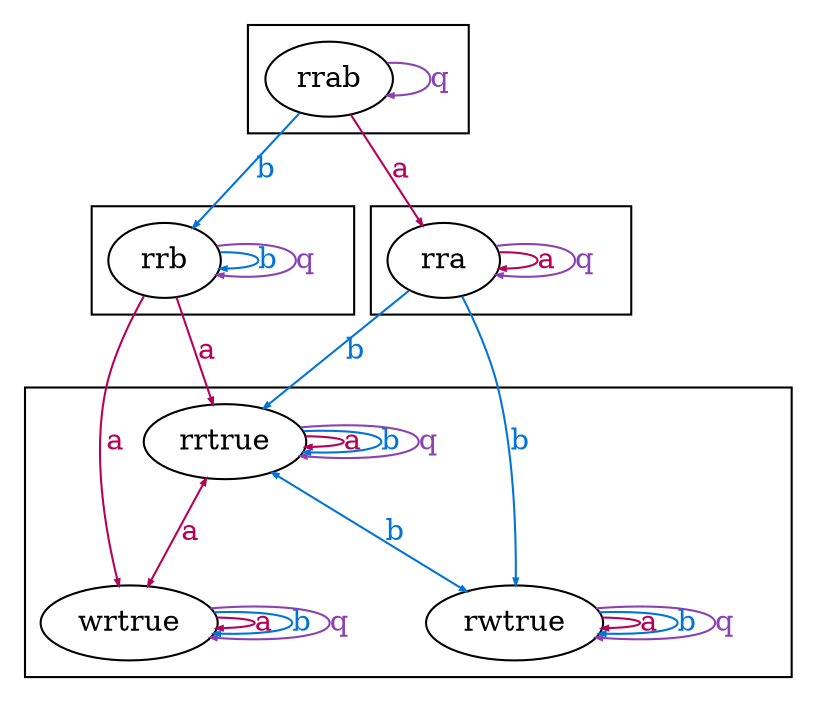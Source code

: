 digraph G {
  edge[arrowsize=0.3];

  subgraph cluster_b {
    rrb;
  }

  subgraph cluster_true {
    wrtrue;
    rwtrue;
    rrtrue;
  }

  subgraph cluster_ab {
    rrab;
  }

  subgraph cluster_a {
    rra;
  }

  edge[
    label="a",
    color="#b60157",
    fontcolor="#b60157",
  ];
  rrb -> wrtrue;
  rrb -> rrtrue;
  rrtrue -> wrtrue[dir=both];
  rrtrue -> rrtrue;
  rrab -> rra;
  rra -> rra;
  wrtrue -> wrtrue;
  rwtrue -> rwtrue;

  edge[
    label="b",
    color="#0074d9",
    fontcolor="#0074d9",
  ];
  rra -> rrtrue;
  rra -> rwtrue;
  rrtrue -> rrtrue;
  rrtrue -> rwtrue[dir=both];
  rrab -> rrb;
  rrb -> rrb;
  rwtrue -> rwtrue;
  wrtrue -> wrtrue;

  edge[
    label="q",
    color="#8b41b1",
    fontcolor="#8b41b1",
  ];
  rrab -> rrab;
  rra -> rra;
  rrb -> rrb;
  rrtrue -> rrtrue;
  rwtrue -> rwtrue;
  wrtrue -> wrtrue;
}

